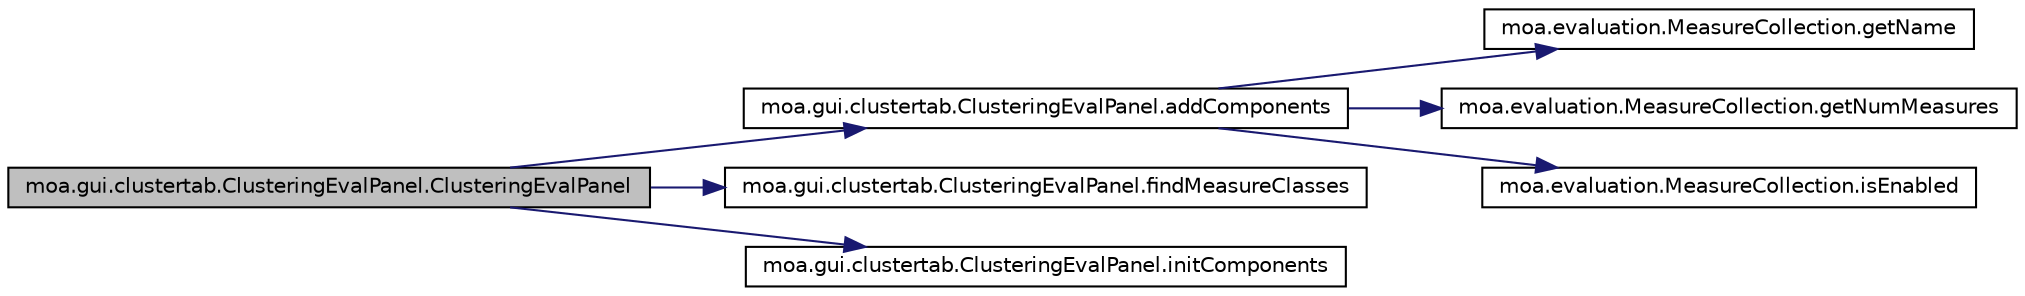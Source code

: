 digraph G
{
  edge [fontname="Helvetica",fontsize="10",labelfontname="Helvetica",labelfontsize="10"];
  node [fontname="Helvetica",fontsize="10",shape=record];
  rankdir=LR;
  Node1 [label="moa.gui.clustertab.ClusteringEvalPanel.ClusteringEvalPanel",height=0.2,width=0.4,color="black", fillcolor="grey75", style="filled" fontcolor="black"];
  Node1 -> Node2 [color="midnightblue",fontsize="10",style="solid",fontname="Helvetica"];
  Node2 [label="moa.gui.clustertab.ClusteringEvalPanel.addComponents",height=0.2,width=0.4,color="black", fillcolor="white", style="filled",URL="$classmoa_1_1gui_1_1clustertab_1_1ClusteringEvalPanel.html#abc485ec670fdf8c7d49f5dc26b9fc14a"];
  Node2 -> Node3 [color="midnightblue",fontsize="10",style="solid",fontname="Helvetica"];
  Node3 [label="moa.evaluation.MeasureCollection.getName",height=0.2,width=0.4,color="black", fillcolor="white", style="filled",URL="$classmoa_1_1evaluation_1_1MeasureCollection.html#a4b048a28aaba3c44046baffd1ef4440f"];
  Node2 -> Node4 [color="midnightblue",fontsize="10",style="solid",fontname="Helvetica"];
  Node4 [label="moa.evaluation.MeasureCollection.getNumMeasures",height=0.2,width=0.4,color="black", fillcolor="white", style="filled",URL="$classmoa_1_1evaluation_1_1MeasureCollection.html#aa21276cf4ecc9b8fd091d282975157ea"];
  Node2 -> Node5 [color="midnightblue",fontsize="10",style="solid",fontname="Helvetica"];
  Node5 [label="moa.evaluation.MeasureCollection.isEnabled",height=0.2,width=0.4,color="black", fillcolor="white", style="filled",URL="$classmoa_1_1evaluation_1_1MeasureCollection.html#acb13319ac2d8c79027d9316f16e6f98e"];
  Node1 -> Node6 [color="midnightblue",fontsize="10",style="solid",fontname="Helvetica"];
  Node6 [label="moa.gui.clustertab.ClusteringEvalPanel.findMeasureClasses",height=0.2,width=0.4,color="black", fillcolor="white", style="filled",URL="$classmoa_1_1gui_1_1clustertab_1_1ClusteringEvalPanel.html#a6ed235d0ee84d57fc0795773d39a5eff"];
  Node1 -> Node7 [color="midnightblue",fontsize="10",style="solid",fontname="Helvetica"];
  Node7 [label="moa.gui.clustertab.ClusteringEvalPanel.initComponents",height=0.2,width=0.4,color="black", fillcolor="white", style="filled",URL="$classmoa_1_1gui_1_1clustertab_1_1ClusteringEvalPanel.html#a3ae305ff7a56eb6601dc54aa6951ab04",tooltip="This method is called from within the constructor to initialize the form."];
}
